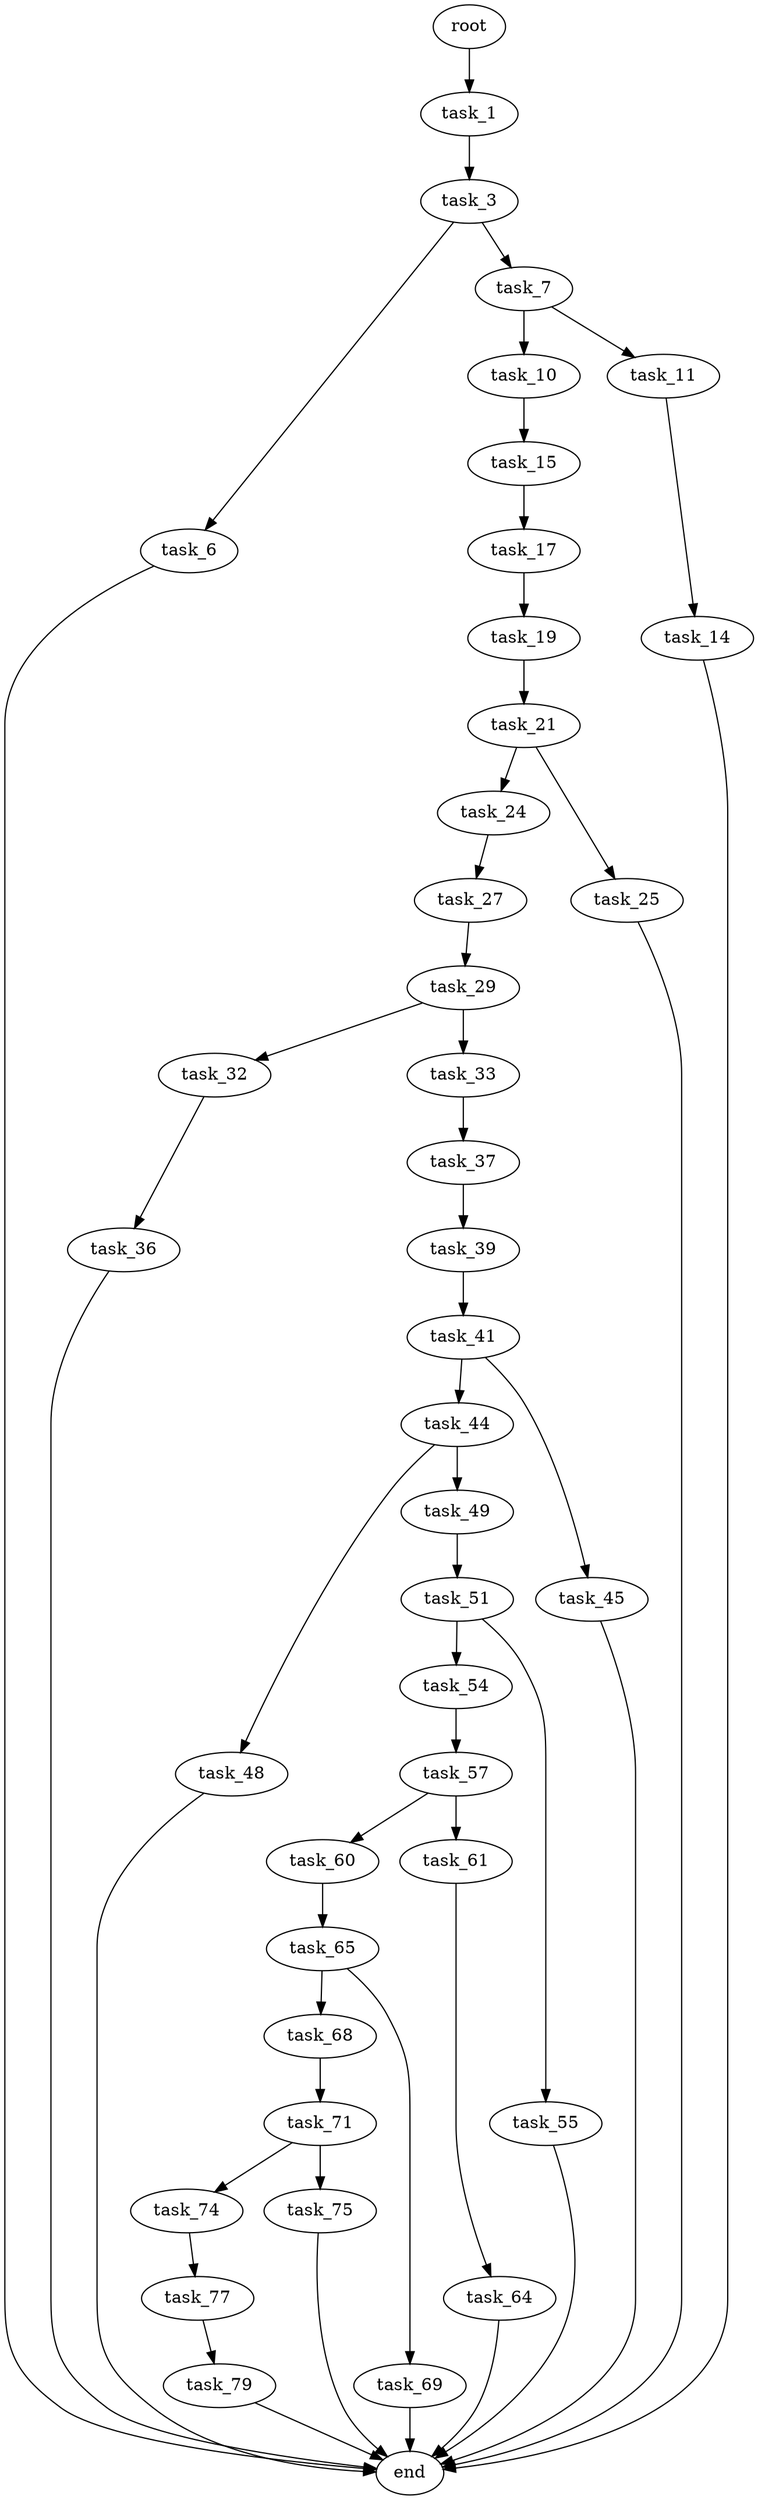 digraph G {
  root [size="0.000000"];
  task_1 [size="7952122422.000000"];
  task_3 [size="3916483549.000000"];
  task_6 [size="30710829314.000000"];
  task_7 [size="44160853404.000000"];
  end [size="0.000000"];
  task_10 [size="6863807958.000000"];
  task_11 [size="10191841138.000000"];
  task_15 [size="191526860272.000000"];
  task_14 [size="35579872314.000000"];
  task_17 [size="739346758072.000000"];
  task_19 [size="24728750833.000000"];
  task_21 [size="68719476736.000000"];
  task_24 [size="10189227919.000000"];
  task_25 [size="3541640469.000000"];
  task_27 [size="368293445632.000000"];
  task_29 [size="68719476736.000000"];
  task_32 [size="28991029248.000000"];
  task_33 [size="8671766003.000000"];
  task_36 [size="331688350076.000000"];
  task_37 [size="29983214478.000000"];
  task_39 [size="134217728000.000000"];
  task_41 [size="277814936233.000000"];
  task_44 [size="368293445632.000000"];
  task_45 [size="14302565223.000000"];
  task_48 [size="8589934592.000000"];
  task_49 [size="156477329012.000000"];
  task_51 [size="549755813888.000000"];
  task_54 [size="293125291601.000000"];
  task_55 [size="231928233984.000000"];
  task_57 [size="629553100721.000000"];
  task_60 [size="8589934592.000000"];
  task_61 [size="8589934592.000000"];
  task_65 [size="8354176035.000000"];
  task_64 [size="2373526335.000000"];
  task_68 [size="48089730528.000000"];
  task_69 [size="9922544142.000000"];
  task_71 [size="231928233984.000000"];
  task_74 [size="1073741824000.000000"];
  task_75 [size="1073741824000.000000"];
  task_77 [size="255689634537.000000"];
  task_79 [size="298190837308.000000"];

  root -> task_1 [size="1.000000"];
  task_1 -> task_3 [size="411041792.000000"];
  task_3 -> task_6 [size="301989888.000000"];
  task_3 -> task_7 [size="301989888.000000"];
  task_6 -> end [size="1.000000"];
  task_7 -> task_10 [size="134217728.000000"];
  task_7 -> task_11 [size="134217728.000000"];
  task_10 -> task_15 [size="301989888.000000"];
  task_11 -> task_14 [size="301989888.000000"];
  task_15 -> task_17 [size="209715200.000000"];
  task_14 -> end [size="1.000000"];
  task_17 -> task_19 [size="536870912.000000"];
  task_19 -> task_21 [size="411041792.000000"];
  task_21 -> task_24 [size="134217728.000000"];
  task_21 -> task_25 [size="134217728.000000"];
  task_24 -> task_27 [size="838860800.000000"];
  task_25 -> end [size="1.000000"];
  task_27 -> task_29 [size="411041792.000000"];
  task_29 -> task_32 [size="134217728.000000"];
  task_29 -> task_33 [size="134217728.000000"];
  task_32 -> task_36 [size="75497472.000000"];
  task_33 -> task_37 [size="301989888.000000"];
  task_36 -> end [size="1.000000"];
  task_37 -> task_39 [size="838860800.000000"];
  task_39 -> task_41 [size="209715200.000000"];
  task_41 -> task_44 [size="209715200.000000"];
  task_41 -> task_45 [size="209715200.000000"];
  task_44 -> task_48 [size="411041792.000000"];
  task_44 -> task_49 [size="411041792.000000"];
  task_45 -> end [size="1.000000"];
  task_48 -> end [size="1.000000"];
  task_49 -> task_51 [size="301989888.000000"];
  task_51 -> task_54 [size="536870912.000000"];
  task_51 -> task_55 [size="536870912.000000"];
  task_54 -> task_57 [size="301989888.000000"];
  task_55 -> end [size="1.000000"];
  task_57 -> task_60 [size="838860800.000000"];
  task_57 -> task_61 [size="838860800.000000"];
  task_60 -> task_65 [size="33554432.000000"];
  task_61 -> task_64 [size="33554432.000000"];
  task_65 -> task_68 [size="411041792.000000"];
  task_65 -> task_69 [size="411041792.000000"];
  task_64 -> end [size="1.000000"];
  task_68 -> task_71 [size="838860800.000000"];
  task_69 -> end [size="1.000000"];
  task_71 -> task_74 [size="301989888.000000"];
  task_71 -> task_75 [size="301989888.000000"];
  task_74 -> task_77 [size="838860800.000000"];
  task_75 -> end [size="1.000000"];
  task_77 -> task_79 [size="679477248.000000"];
  task_79 -> end [size="1.000000"];
}
